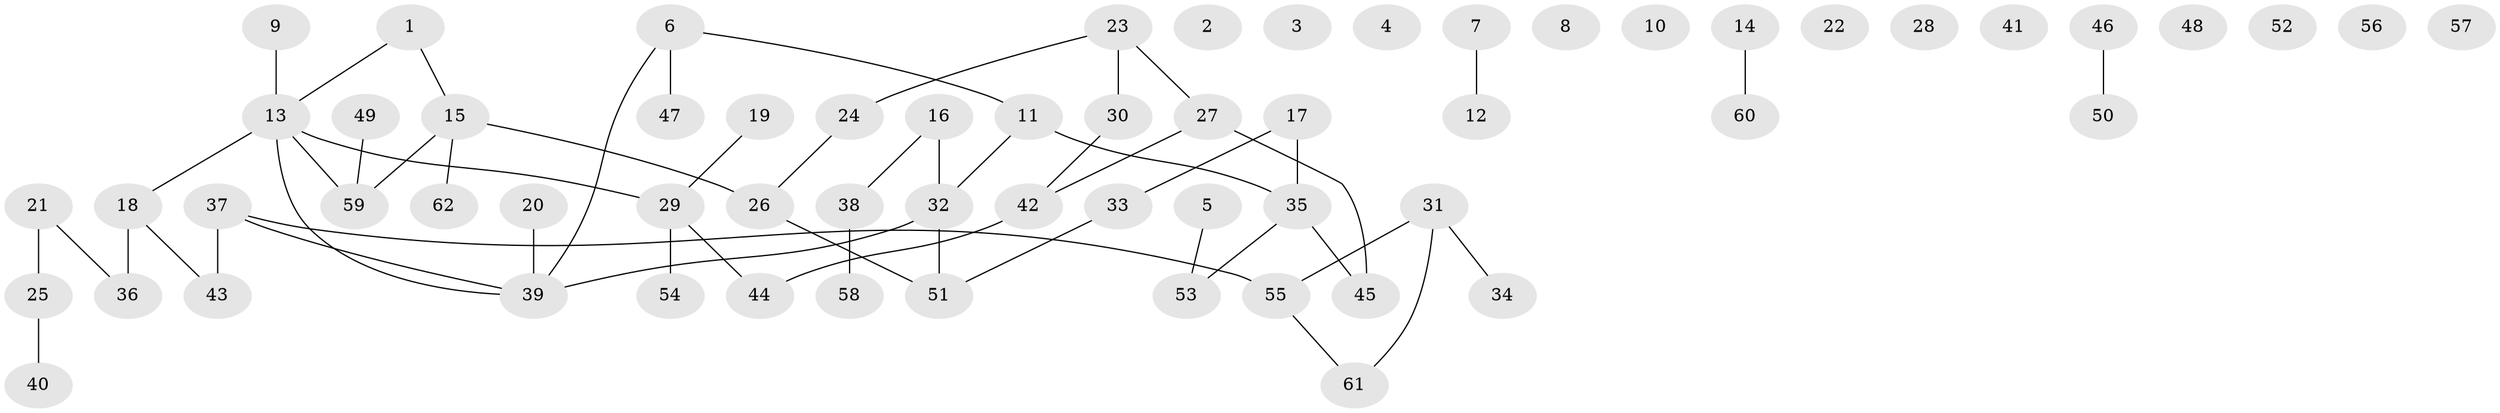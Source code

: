 // coarse degree distribution, {5: 0.06896551724137931, 4: 0.10344827586206896, 3: 0.2413793103448276, 2: 0.3448275862068966, 1: 0.2413793103448276}
// Generated by graph-tools (version 1.1) at 2025/35/03/04/25 23:35:50]
// undirected, 62 vertices, 55 edges
graph export_dot {
  node [color=gray90,style=filled];
  1;
  2;
  3;
  4;
  5;
  6;
  7;
  8;
  9;
  10;
  11;
  12;
  13;
  14;
  15;
  16;
  17;
  18;
  19;
  20;
  21;
  22;
  23;
  24;
  25;
  26;
  27;
  28;
  29;
  30;
  31;
  32;
  33;
  34;
  35;
  36;
  37;
  38;
  39;
  40;
  41;
  42;
  43;
  44;
  45;
  46;
  47;
  48;
  49;
  50;
  51;
  52;
  53;
  54;
  55;
  56;
  57;
  58;
  59;
  60;
  61;
  62;
  1 -- 13;
  1 -- 15;
  5 -- 53;
  6 -- 11;
  6 -- 39;
  6 -- 47;
  7 -- 12;
  9 -- 13;
  11 -- 32;
  11 -- 35;
  13 -- 18;
  13 -- 29;
  13 -- 39;
  13 -- 59;
  14 -- 60;
  15 -- 26;
  15 -- 59;
  15 -- 62;
  16 -- 32;
  16 -- 38;
  17 -- 33;
  17 -- 35;
  18 -- 36;
  18 -- 43;
  19 -- 29;
  20 -- 39;
  21 -- 25;
  21 -- 36;
  23 -- 24;
  23 -- 27;
  23 -- 30;
  24 -- 26;
  25 -- 40;
  26 -- 51;
  27 -- 42;
  27 -- 45;
  29 -- 44;
  29 -- 54;
  30 -- 42;
  31 -- 34;
  31 -- 55;
  31 -- 61;
  32 -- 39;
  32 -- 51;
  33 -- 51;
  35 -- 45;
  35 -- 53;
  37 -- 39;
  37 -- 43;
  37 -- 55;
  38 -- 58;
  42 -- 44;
  46 -- 50;
  49 -- 59;
  55 -- 61;
}
